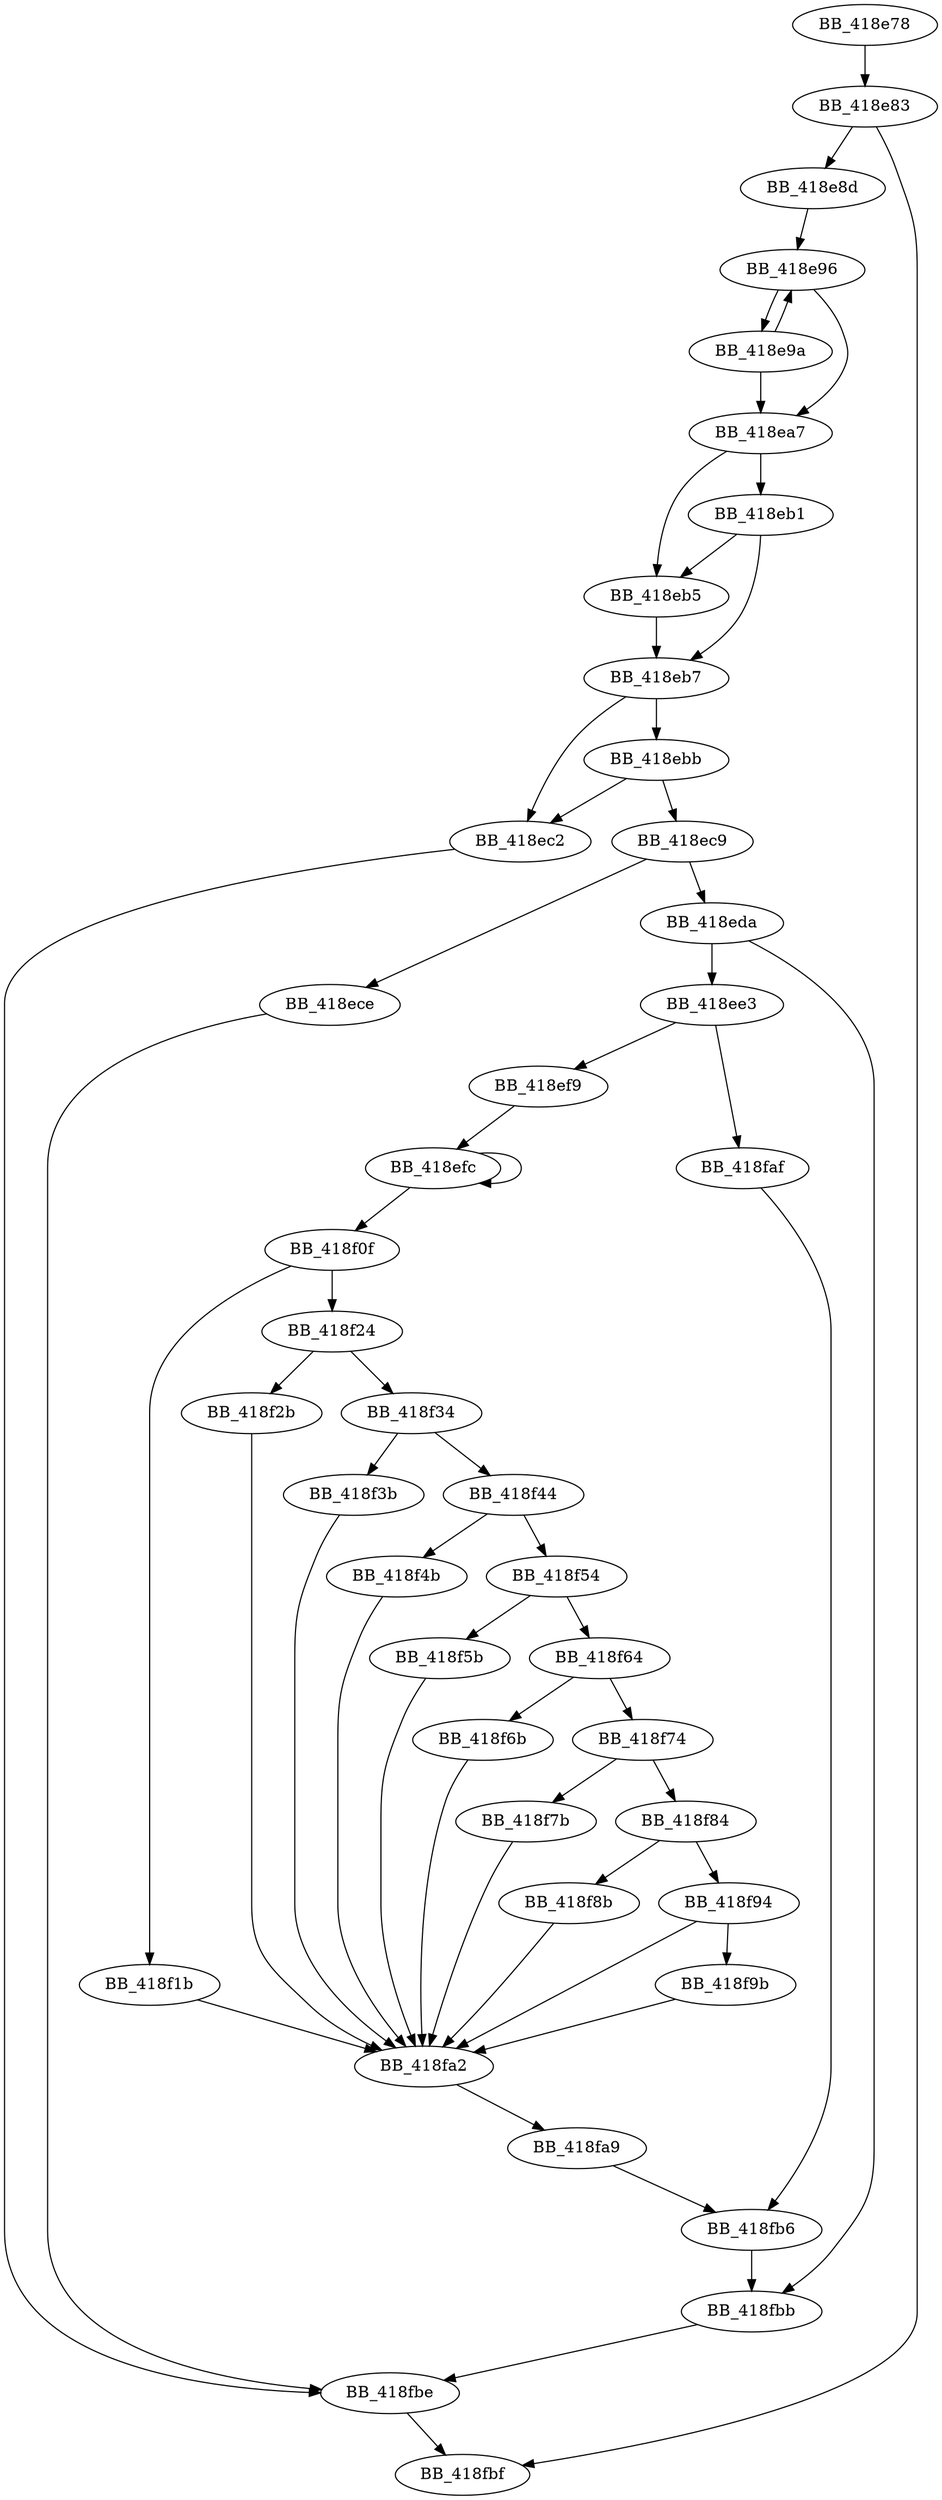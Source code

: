 DiGraph __XcptFilter{
BB_418e78->BB_418e83
BB_418e83->BB_418e8d
BB_418e83->BB_418fbf
BB_418e8d->BB_418e96
BB_418e96->BB_418e9a
BB_418e96->BB_418ea7
BB_418e9a->BB_418e96
BB_418e9a->BB_418ea7
BB_418ea7->BB_418eb1
BB_418ea7->BB_418eb5
BB_418eb1->BB_418eb5
BB_418eb1->BB_418eb7
BB_418eb5->BB_418eb7
BB_418eb7->BB_418ebb
BB_418eb7->BB_418ec2
BB_418ebb->BB_418ec2
BB_418ebb->BB_418ec9
BB_418ec2->BB_418fbe
BB_418ec9->BB_418ece
BB_418ec9->BB_418eda
BB_418ece->BB_418fbe
BB_418eda->BB_418ee3
BB_418eda->BB_418fbb
BB_418ee3->BB_418ef9
BB_418ee3->BB_418faf
BB_418ef9->BB_418efc
BB_418efc->BB_418efc
BB_418efc->BB_418f0f
BB_418f0f->BB_418f1b
BB_418f0f->BB_418f24
BB_418f1b->BB_418fa2
BB_418f24->BB_418f2b
BB_418f24->BB_418f34
BB_418f2b->BB_418fa2
BB_418f34->BB_418f3b
BB_418f34->BB_418f44
BB_418f3b->BB_418fa2
BB_418f44->BB_418f4b
BB_418f44->BB_418f54
BB_418f4b->BB_418fa2
BB_418f54->BB_418f5b
BB_418f54->BB_418f64
BB_418f5b->BB_418fa2
BB_418f64->BB_418f6b
BB_418f64->BB_418f74
BB_418f6b->BB_418fa2
BB_418f74->BB_418f7b
BB_418f74->BB_418f84
BB_418f7b->BB_418fa2
BB_418f84->BB_418f8b
BB_418f84->BB_418f94
BB_418f8b->BB_418fa2
BB_418f94->BB_418f9b
BB_418f94->BB_418fa2
BB_418f9b->BB_418fa2
BB_418fa2->BB_418fa9
BB_418fa9->BB_418fb6
BB_418faf->BB_418fb6
BB_418fb6->BB_418fbb
BB_418fbb->BB_418fbe
BB_418fbe->BB_418fbf
}
